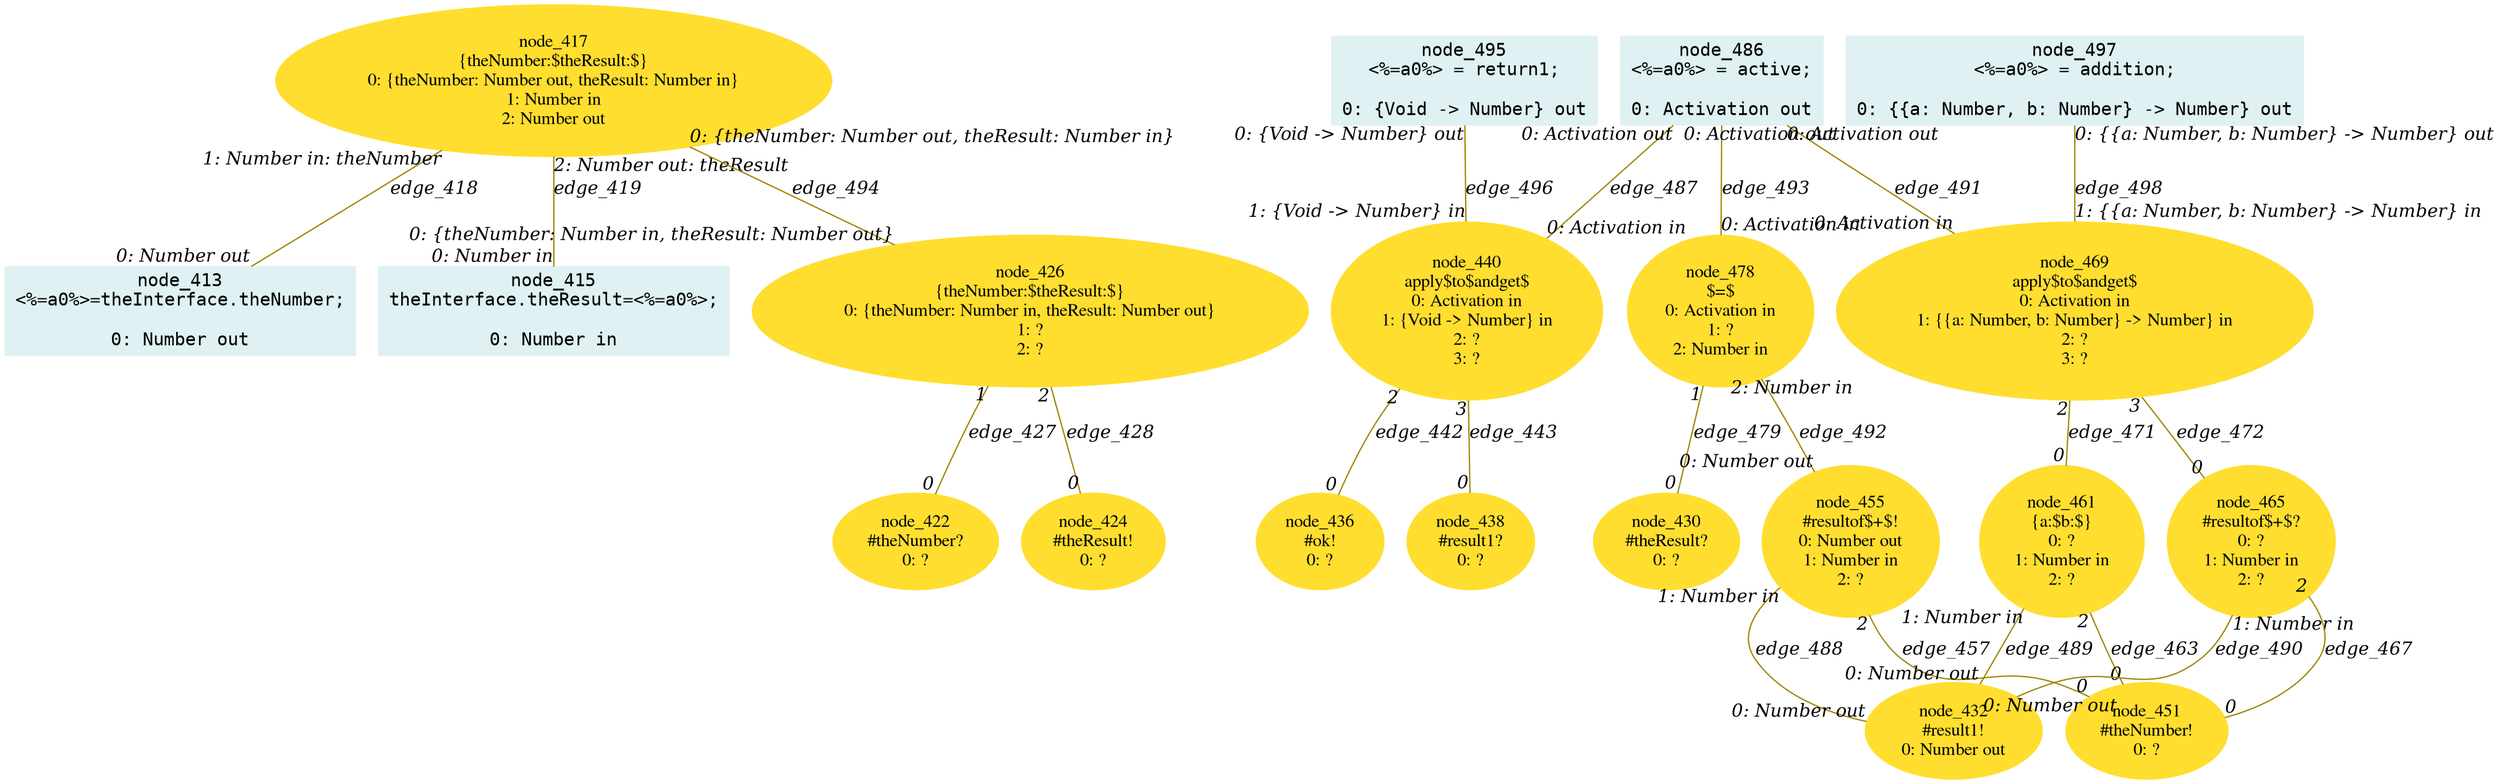 digraph g{node_413 [shape="box", style="filled", color="#dff1f2", fontname="Courier", label="node_413
<%=a0%>=theInterface.theNumber;

0: Number out" ]
node_415 [shape="box", style="filled", color="#dff1f2", fontname="Courier", label="node_415
theInterface.theResult=<%=a0%>;

0: Number in" ]
node_417 [shape="ellipse", style="filled", color="#ffde2f", fontname="Times", label="node_417
{theNumber:$theResult:$}
0: {theNumber: Number out, theResult: Number in}
1: Number in
2: Number out" ]
node_422 [shape="ellipse", style="filled", color="#ffde2f", fontname="Times", label="node_422
#theNumber?
0: ?" ]
node_424 [shape="ellipse", style="filled", color="#ffde2f", fontname="Times", label="node_424
#theResult!
0: ?" ]
node_426 [shape="ellipse", style="filled", color="#ffde2f", fontname="Times", label="node_426
{theNumber:$theResult:$}
0: {theNumber: Number in, theResult: Number out}
1: ?
2: ?" ]
node_430 [shape="ellipse", style="filled", color="#ffde2f", fontname="Times", label="node_430
#theResult?
0: ?" ]
node_432 [shape="ellipse", style="filled", color="#ffde2f", fontname="Times", label="node_432
#result1!
0: Number out" ]
node_436 [shape="ellipse", style="filled", color="#ffde2f", fontname="Times", label="node_436
#ok!
0: ?" ]
node_438 [shape="ellipse", style="filled", color="#ffde2f", fontname="Times", label="node_438
#result1?
0: ?" ]
node_440 [shape="ellipse", style="filled", color="#ffde2f", fontname="Times", label="node_440
apply$to$andget$
0: Activation in
1: {Void -> Number} in
2: ?
3: ?" ]
node_451 [shape="ellipse", style="filled", color="#ffde2f", fontname="Times", label="node_451
#theNumber!
0: ?" ]
node_455 [shape="ellipse", style="filled", color="#ffde2f", fontname="Times", label="node_455
#resultof$+$!
0: Number out
1: Number in
2: ?" ]
node_461 [shape="ellipse", style="filled", color="#ffde2f", fontname="Times", label="node_461
{a:$b:$}
0: ?
1: Number in
2: ?" ]
node_465 [shape="ellipse", style="filled", color="#ffde2f", fontname="Times", label="node_465
#resultof$+$?
0: ?
1: Number in
2: ?" ]
node_469 [shape="ellipse", style="filled", color="#ffde2f", fontname="Times", label="node_469
apply$to$andget$
0: Activation in
1: {{a: Number, b: Number} -> Number} in
2: ?
3: ?" ]
node_478 [shape="ellipse", style="filled", color="#ffde2f", fontname="Times", label="node_478
$=$
0: Activation in
1: ?
2: Number in" ]
node_486 [shape="box", style="filled", color="#dff1f2", fontname="Courier", label="node_486
<%=a0%> = active;

0: Activation out" ]
node_495 [shape="box", style="filled", color="#dff1f2", fontname="Courier", label="node_495
<%=a0%> = return1;

0: {Void -> Number} out" ]
node_497 [shape="box", style="filled", color="#dff1f2", fontname="Courier", label="node_497
<%=a0%> = addition;

0: {{a: Number, b: Number} -> Number} out" ]
node_417 -> node_413 [dir=none, arrowHead=none, fontname="Times-Italic", arrowsize=1, color="#9d8400", label="edge_418",  headlabel="0: Number out", taillabel="1: Number in: theNumber" ]
node_417 -> node_415 [dir=none, arrowHead=none, fontname="Times-Italic", arrowsize=1, color="#9d8400", label="edge_419",  headlabel="0: Number in", taillabel="2: Number out: theResult" ]
node_426 -> node_422 [dir=none, arrowHead=none, fontname="Times-Italic", arrowsize=1, color="#9d8400", label="edge_427",  headlabel="0", taillabel="1" ]
node_426 -> node_424 [dir=none, arrowHead=none, fontname="Times-Italic", arrowsize=1, color="#9d8400", label="edge_428",  headlabel="0", taillabel="2" ]
node_440 -> node_436 [dir=none, arrowHead=none, fontname="Times-Italic", arrowsize=1, color="#9d8400", label="edge_442",  headlabel="0", taillabel="2" ]
node_440 -> node_438 [dir=none, arrowHead=none, fontname="Times-Italic", arrowsize=1, color="#9d8400", label="edge_443",  headlabel="0", taillabel="3" ]
node_455 -> node_451 [dir=none, arrowHead=none, fontname="Times-Italic", arrowsize=1, color="#9d8400", label="edge_457",  headlabel="0", taillabel="2" ]
node_461 -> node_451 [dir=none, arrowHead=none, fontname="Times-Italic", arrowsize=1, color="#9d8400", label="edge_463",  headlabel="0", taillabel="2" ]
node_465 -> node_451 [dir=none, arrowHead=none, fontname="Times-Italic", arrowsize=1, color="#9d8400", label="edge_467",  headlabel="0", taillabel="2" ]
node_469 -> node_461 [dir=none, arrowHead=none, fontname="Times-Italic", arrowsize=1, color="#9d8400", label="edge_471",  headlabel="0", taillabel="2" ]
node_469 -> node_465 [dir=none, arrowHead=none, fontname="Times-Italic", arrowsize=1, color="#9d8400", label="edge_472",  headlabel="0", taillabel="3" ]
node_478 -> node_430 [dir=none, arrowHead=none, fontname="Times-Italic", arrowsize=1, color="#9d8400", label="edge_479",  headlabel="0", taillabel="1" ]
node_486 -> node_440 [dir=none, arrowHead=none, fontname="Times-Italic", arrowsize=1, color="#9d8400", label="edge_487",  headlabel="0: Activation in", taillabel="0: Activation out" ]
node_455 -> node_432 [dir=none, arrowHead=none, fontname="Times-Italic", arrowsize=1, color="#9d8400", label="edge_488",  headlabel="0: Number out", taillabel="1: Number in" ]
node_461 -> node_432 [dir=none, arrowHead=none, fontname="Times-Italic", arrowsize=1, color="#9d8400", label="edge_489",  headlabel="0: Number out", taillabel="1: Number in" ]
node_465 -> node_432 [dir=none, arrowHead=none, fontname="Times-Italic", arrowsize=1, color="#9d8400", label="edge_490",  headlabel="0: Number out", taillabel="1: Number in" ]
node_486 -> node_469 [dir=none, arrowHead=none, fontname="Times-Italic", arrowsize=1, color="#9d8400", label="edge_491",  headlabel="0: Activation in", taillabel="0: Activation out" ]
node_478 -> node_455 [dir=none, arrowHead=none, fontname="Times-Italic", arrowsize=1, color="#9d8400", label="edge_492",  headlabel="0: Number out", taillabel="2: Number in" ]
node_486 -> node_478 [dir=none, arrowHead=none, fontname="Times-Italic", arrowsize=1, color="#9d8400", label="edge_493",  headlabel="0: Activation in", taillabel="0: Activation out" ]
node_417 -> node_426 [dir=none, arrowHead=none, fontname="Times-Italic", arrowsize=1, color="#9d8400", label="edge_494",  headlabel="0: {theNumber: Number in, theResult: Number out}", taillabel="0: {theNumber: Number out, theResult: Number in}" ]
node_495 -> node_440 [dir=none, arrowHead=none, fontname="Times-Italic", arrowsize=1, color="#9d8400", label="edge_496",  headlabel="1: {Void -> Number} in", taillabel="0: {Void -> Number} out" ]
node_497 -> node_469 [dir=none, arrowHead=none, fontname="Times-Italic", arrowsize=1, color="#9d8400", label="edge_498",  headlabel="1: {{a: Number, b: Number} -> Number} in", taillabel="0: {{a: Number, b: Number} -> Number} out" ]
}